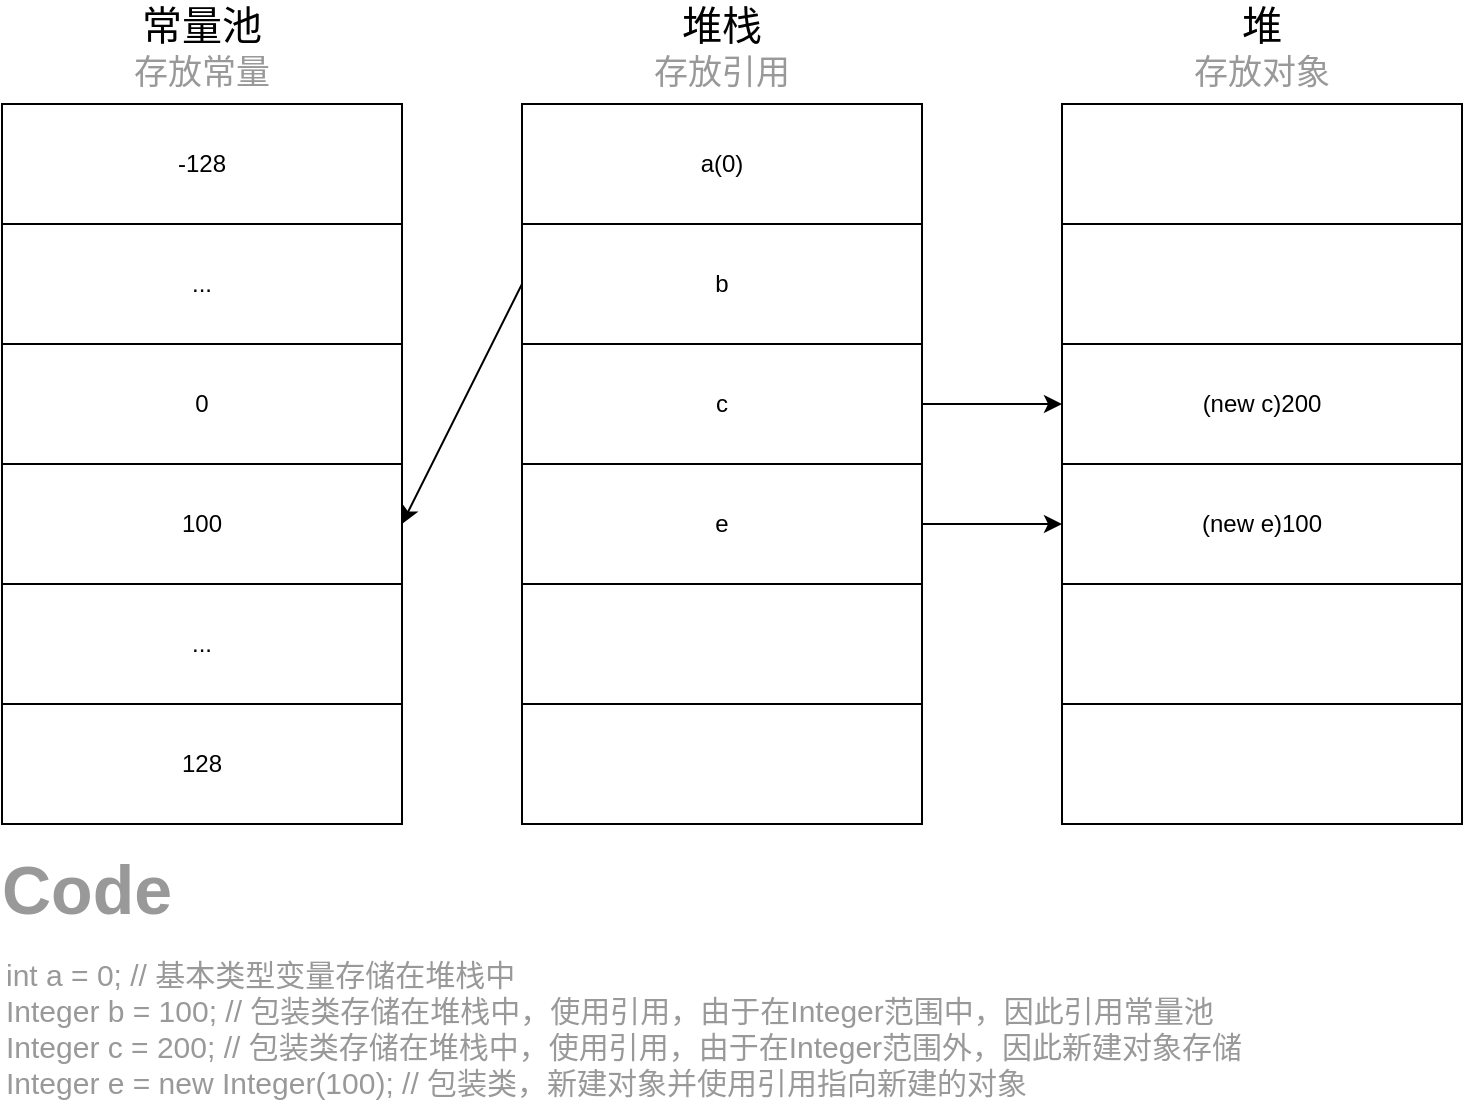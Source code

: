 <mxfile version="10.9.5" type="device"><diagram id="-Bfm81vhEuvbwEBU6upI" name="第 1 页"><mxGraphModel dx="946" dy="636" grid="1" gridSize="10" guides="1" tooltips="1" connect="1" arrows="1" fold="1" page="1" pageScale="1" pageWidth="827" pageHeight="1169" math="0" shadow="0"><root><mxCell id="0"/><mxCell id="1" parent="0"/><mxCell id="JPYkrC1AUSIC-xchbtRU-1" value="" style="rounded=0;whiteSpace=wrap;html=1;" vertex="1" parent="1"><mxGeometry x="300" y="80" width="200" height="360" as="geometry"/></mxCell><mxCell id="JPYkrC1AUSIC-xchbtRU-5" value="" style="rounded=0;whiteSpace=wrap;html=1;" vertex="1" parent="1"><mxGeometry x="40" y="80" width="200" height="360" as="geometry"/></mxCell><mxCell id="JPYkrC1AUSIC-xchbtRU-7" value="-128" style="rounded=0;whiteSpace=wrap;html=1;" vertex="1" parent="1"><mxGeometry x="40" y="80" width="200" height="60" as="geometry"/></mxCell><mxCell id="JPYkrC1AUSIC-xchbtRU-8" value="..." style="rounded=0;whiteSpace=wrap;html=1;" vertex="1" parent="1"><mxGeometry x="40" y="140" width="200" height="60" as="geometry"/></mxCell><mxCell id="JPYkrC1AUSIC-xchbtRU-9" value="0" style="rounded=0;whiteSpace=wrap;html=1;" vertex="1" parent="1"><mxGeometry x="40" y="200" width="200" height="60" as="geometry"/></mxCell><mxCell id="JPYkrC1AUSIC-xchbtRU-10" value="128" style="rounded=0;whiteSpace=wrap;html=1;" vertex="1" parent="1"><mxGeometry x="40" y="380" width="200" height="60" as="geometry"/></mxCell><mxCell id="JPYkrC1AUSIC-xchbtRU-11" value="..." style="rounded=0;whiteSpace=wrap;html=1;" vertex="1" parent="1"><mxGeometry x="40" y="320" width="200" height="60" as="geometry"/></mxCell><mxCell id="JPYkrC1AUSIC-xchbtRU-12" value="100" style="rounded=0;whiteSpace=wrap;html=1;" vertex="1" parent="1"><mxGeometry x="40" y="260" width="200" height="60" as="geometry"/></mxCell><mxCell id="JPYkrC1AUSIC-xchbtRU-17" value="a(0)" style="rounded=0;whiteSpace=wrap;html=1;" vertex="1" parent="1"><mxGeometry x="300" y="80" width="200" height="60" as="geometry"/></mxCell><mxCell id="JPYkrC1AUSIC-xchbtRU-51" style="edgeStyle=none;rounded=0;orthogonalLoop=1;jettySize=auto;html=1;exitX=0;exitY=0.5;exitDx=0;exitDy=0;entryX=1;entryY=0.5;entryDx=0;entryDy=0;fontSize=15;fontColor=#999999;" edge="1" parent="1" source="JPYkrC1AUSIC-xchbtRU-18" target="JPYkrC1AUSIC-xchbtRU-12"><mxGeometry relative="1" as="geometry"/></mxCell><mxCell id="JPYkrC1AUSIC-xchbtRU-18" value="b" style="rounded=0;whiteSpace=wrap;html=1;" vertex="1" parent="1"><mxGeometry x="300" y="140" width="200" height="60" as="geometry"/></mxCell><mxCell id="JPYkrC1AUSIC-xchbtRU-52" style="edgeStyle=none;rounded=0;orthogonalLoop=1;jettySize=auto;html=1;exitX=1;exitY=0.5;exitDx=0;exitDy=0;entryX=0;entryY=0.5;entryDx=0;entryDy=0;fontSize=15;fontColor=#999999;" edge="1" parent="1" source="JPYkrC1AUSIC-xchbtRU-19" target="JPYkrC1AUSIC-xchbtRU-30"><mxGeometry relative="1" as="geometry"/></mxCell><mxCell id="JPYkrC1AUSIC-xchbtRU-19" value="c" style="rounded=0;whiteSpace=wrap;html=1;" vertex="1" parent="1"><mxGeometry x="300" y="200" width="200" height="60" as="geometry"/></mxCell><mxCell id="JPYkrC1AUSIC-xchbtRU-49" style="edgeStyle=orthogonalEdgeStyle;rounded=0;orthogonalLoop=1;jettySize=auto;html=1;exitX=1;exitY=0.5;exitDx=0;exitDy=0;entryX=0;entryY=0.5;entryDx=0;entryDy=0;fontSize=15;fontColor=#999999;" edge="1" parent="1" source="JPYkrC1AUSIC-xchbtRU-20" target="JPYkrC1AUSIC-xchbtRU-31"><mxGeometry relative="1" as="geometry"/></mxCell><mxCell id="JPYkrC1AUSIC-xchbtRU-20" value="e" style="rounded=0;whiteSpace=wrap;html=1;" vertex="1" parent="1"><mxGeometry x="300" y="260" width="200" height="60" as="geometry"/></mxCell><mxCell id="JPYkrC1AUSIC-xchbtRU-21" value="" style="rounded=0;whiteSpace=wrap;html=1;" vertex="1" parent="1"><mxGeometry x="300" y="320" width="200" height="60" as="geometry"/></mxCell><mxCell id="JPYkrC1AUSIC-xchbtRU-22" value="" style="rounded=0;whiteSpace=wrap;html=1;" vertex="1" parent="1"><mxGeometry x="300" y="380" width="200" height="60" as="geometry"/></mxCell><mxCell id="JPYkrC1AUSIC-xchbtRU-27" value="" style="rounded=0;whiteSpace=wrap;html=1;" vertex="1" parent="1"><mxGeometry x="570" y="80" width="200" height="360" as="geometry"/></mxCell><mxCell id="JPYkrC1AUSIC-xchbtRU-28" value="" style="rounded=0;whiteSpace=wrap;html=1;" vertex="1" parent="1"><mxGeometry x="570" y="80" width="200" height="60" as="geometry"/></mxCell><mxCell id="JPYkrC1AUSIC-xchbtRU-29" value="" style="rounded=0;whiteSpace=wrap;html=1;" vertex="1" parent="1"><mxGeometry x="570" y="140" width="200" height="60" as="geometry"/></mxCell><mxCell id="JPYkrC1AUSIC-xchbtRU-30" value="(new c)200" style="rounded=0;whiteSpace=wrap;html=1;" vertex="1" parent="1"><mxGeometry x="570" y="200" width="200" height="60" as="geometry"/></mxCell><mxCell id="JPYkrC1AUSIC-xchbtRU-31" value="(new e)100" style="rounded=0;whiteSpace=wrap;html=1;" vertex="1" parent="1"><mxGeometry x="570" y="260" width="200" height="60" as="geometry"/></mxCell><mxCell id="JPYkrC1AUSIC-xchbtRU-32" value="" style="rounded=0;whiteSpace=wrap;html=1;" vertex="1" parent="1"><mxGeometry x="570" y="320" width="200" height="60" as="geometry"/></mxCell><mxCell id="JPYkrC1AUSIC-xchbtRU-33" value="" style="rounded=0;whiteSpace=wrap;html=1;" vertex="1" parent="1"><mxGeometry x="570" y="380" width="200" height="60" as="geometry"/></mxCell><mxCell id="JPYkrC1AUSIC-xchbtRU-38" value="常量池" style="text;html=1;strokeColor=none;fillColor=none;align=center;verticalAlign=middle;whiteSpace=wrap;rounded=0;fontSize=20;" vertex="1" parent="1"><mxGeometry x="90" y="30" width="100" height="20" as="geometry"/></mxCell><mxCell id="JPYkrC1AUSIC-xchbtRU-39" value="堆栈" style="text;html=1;strokeColor=none;fillColor=none;align=center;verticalAlign=middle;whiteSpace=wrap;rounded=0;fontSize=20;" vertex="1" parent="1"><mxGeometry x="350" y="30" width="100" height="20" as="geometry"/></mxCell><mxCell id="JPYkrC1AUSIC-xchbtRU-40" value="堆" style="text;html=1;strokeColor=none;fillColor=none;align=center;verticalAlign=middle;whiteSpace=wrap;rounded=0;fontSize=20;" vertex="1" parent="1"><mxGeometry x="620" y="30" width="100" height="20" as="geometry"/></mxCell><mxCell id="JPYkrC1AUSIC-xchbtRU-41" value="存放引用" style="text;html=1;strokeColor=none;fillColor=none;align=center;verticalAlign=middle;whiteSpace=wrap;rounded=0;fontSize=17;fontColor=#999999;" vertex="1" parent="1"><mxGeometry x="340" y="55" width="120" height="20" as="geometry"/></mxCell><mxCell id="JPYkrC1AUSIC-xchbtRU-42" value="存放对象" style="text;html=1;strokeColor=none;fillColor=none;align=center;verticalAlign=middle;whiteSpace=wrap;rounded=0;fontSize=17;fontColor=#999999;" vertex="1" parent="1"><mxGeometry x="610" y="55" width="120" height="20" as="geometry"/></mxCell><mxCell id="JPYkrC1AUSIC-xchbtRU-43" value="存放常量" style="text;html=1;strokeColor=none;fillColor=none;align=center;verticalAlign=middle;whiteSpace=wrap;rounded=0;fontSize=17;fontColor=#999999;" vertex="1" parent="1"><mxGeometry x="80" y="55" width="120" height="20" as="geometry"/></mxCell><mxCell id="JPYkrC1AUSIC-xchbtRU-45" value="&lt;h1&gt;Code&lt;/h1&gt;" style="text;html=1;strokeColor=none;fillColor=none;spacing=0;spacingTop=-20;whiteSpace=wrap;overflow=hidden;rounded=0;fontSize=17;fontColor=#999999;verticalAlign=middle;" vertex="1" parent="1"><mxGeometry x="40" y="450" width="730" height="50" as="geometry"/></mxCell><mxCell id="JPYkrC1AUSIC-xchbtRU-46" value="int a = 0; // 基本类型变量存储在堆栈中&lt;br&gt;Integer b = 100; // 包装类存储在堆栈中，使用引用，由于在Integer范围中，因此引用常量池&lt;br&gt;Integer c = 200; // 包装类存储在堆栈中，使用引用，由于在Integer范围外，因此新建对象存储&lt;br&gt;Integer e = new Integer(100); // 包装类，新建对象并使用引用指向新建的对象" style="text;html=1;strokeColor=none;fillColor=none;align=left;verticalAlign=top;whiteSpace=wrap;rounded=0;fontSize=15;fontColor=#999999;" vertex="1" parent="1"><mxGeometry x="40" y="500" width="730" height="80" as="geometry"/></mxCell></root></mxGraphModel></diagram></mxfile>